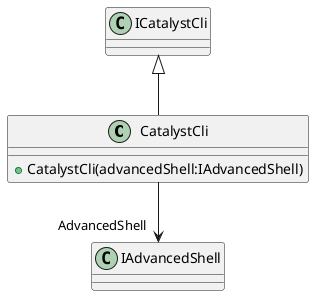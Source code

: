 @startuml
class CatalystCli {
    + CatalystCli(advancedShell:IAdvancedShell)
}
ICatalystCli <|-- CatalystCli
CatalystCli --> "AdvancedShell" IAdvancedShell
@enduml
